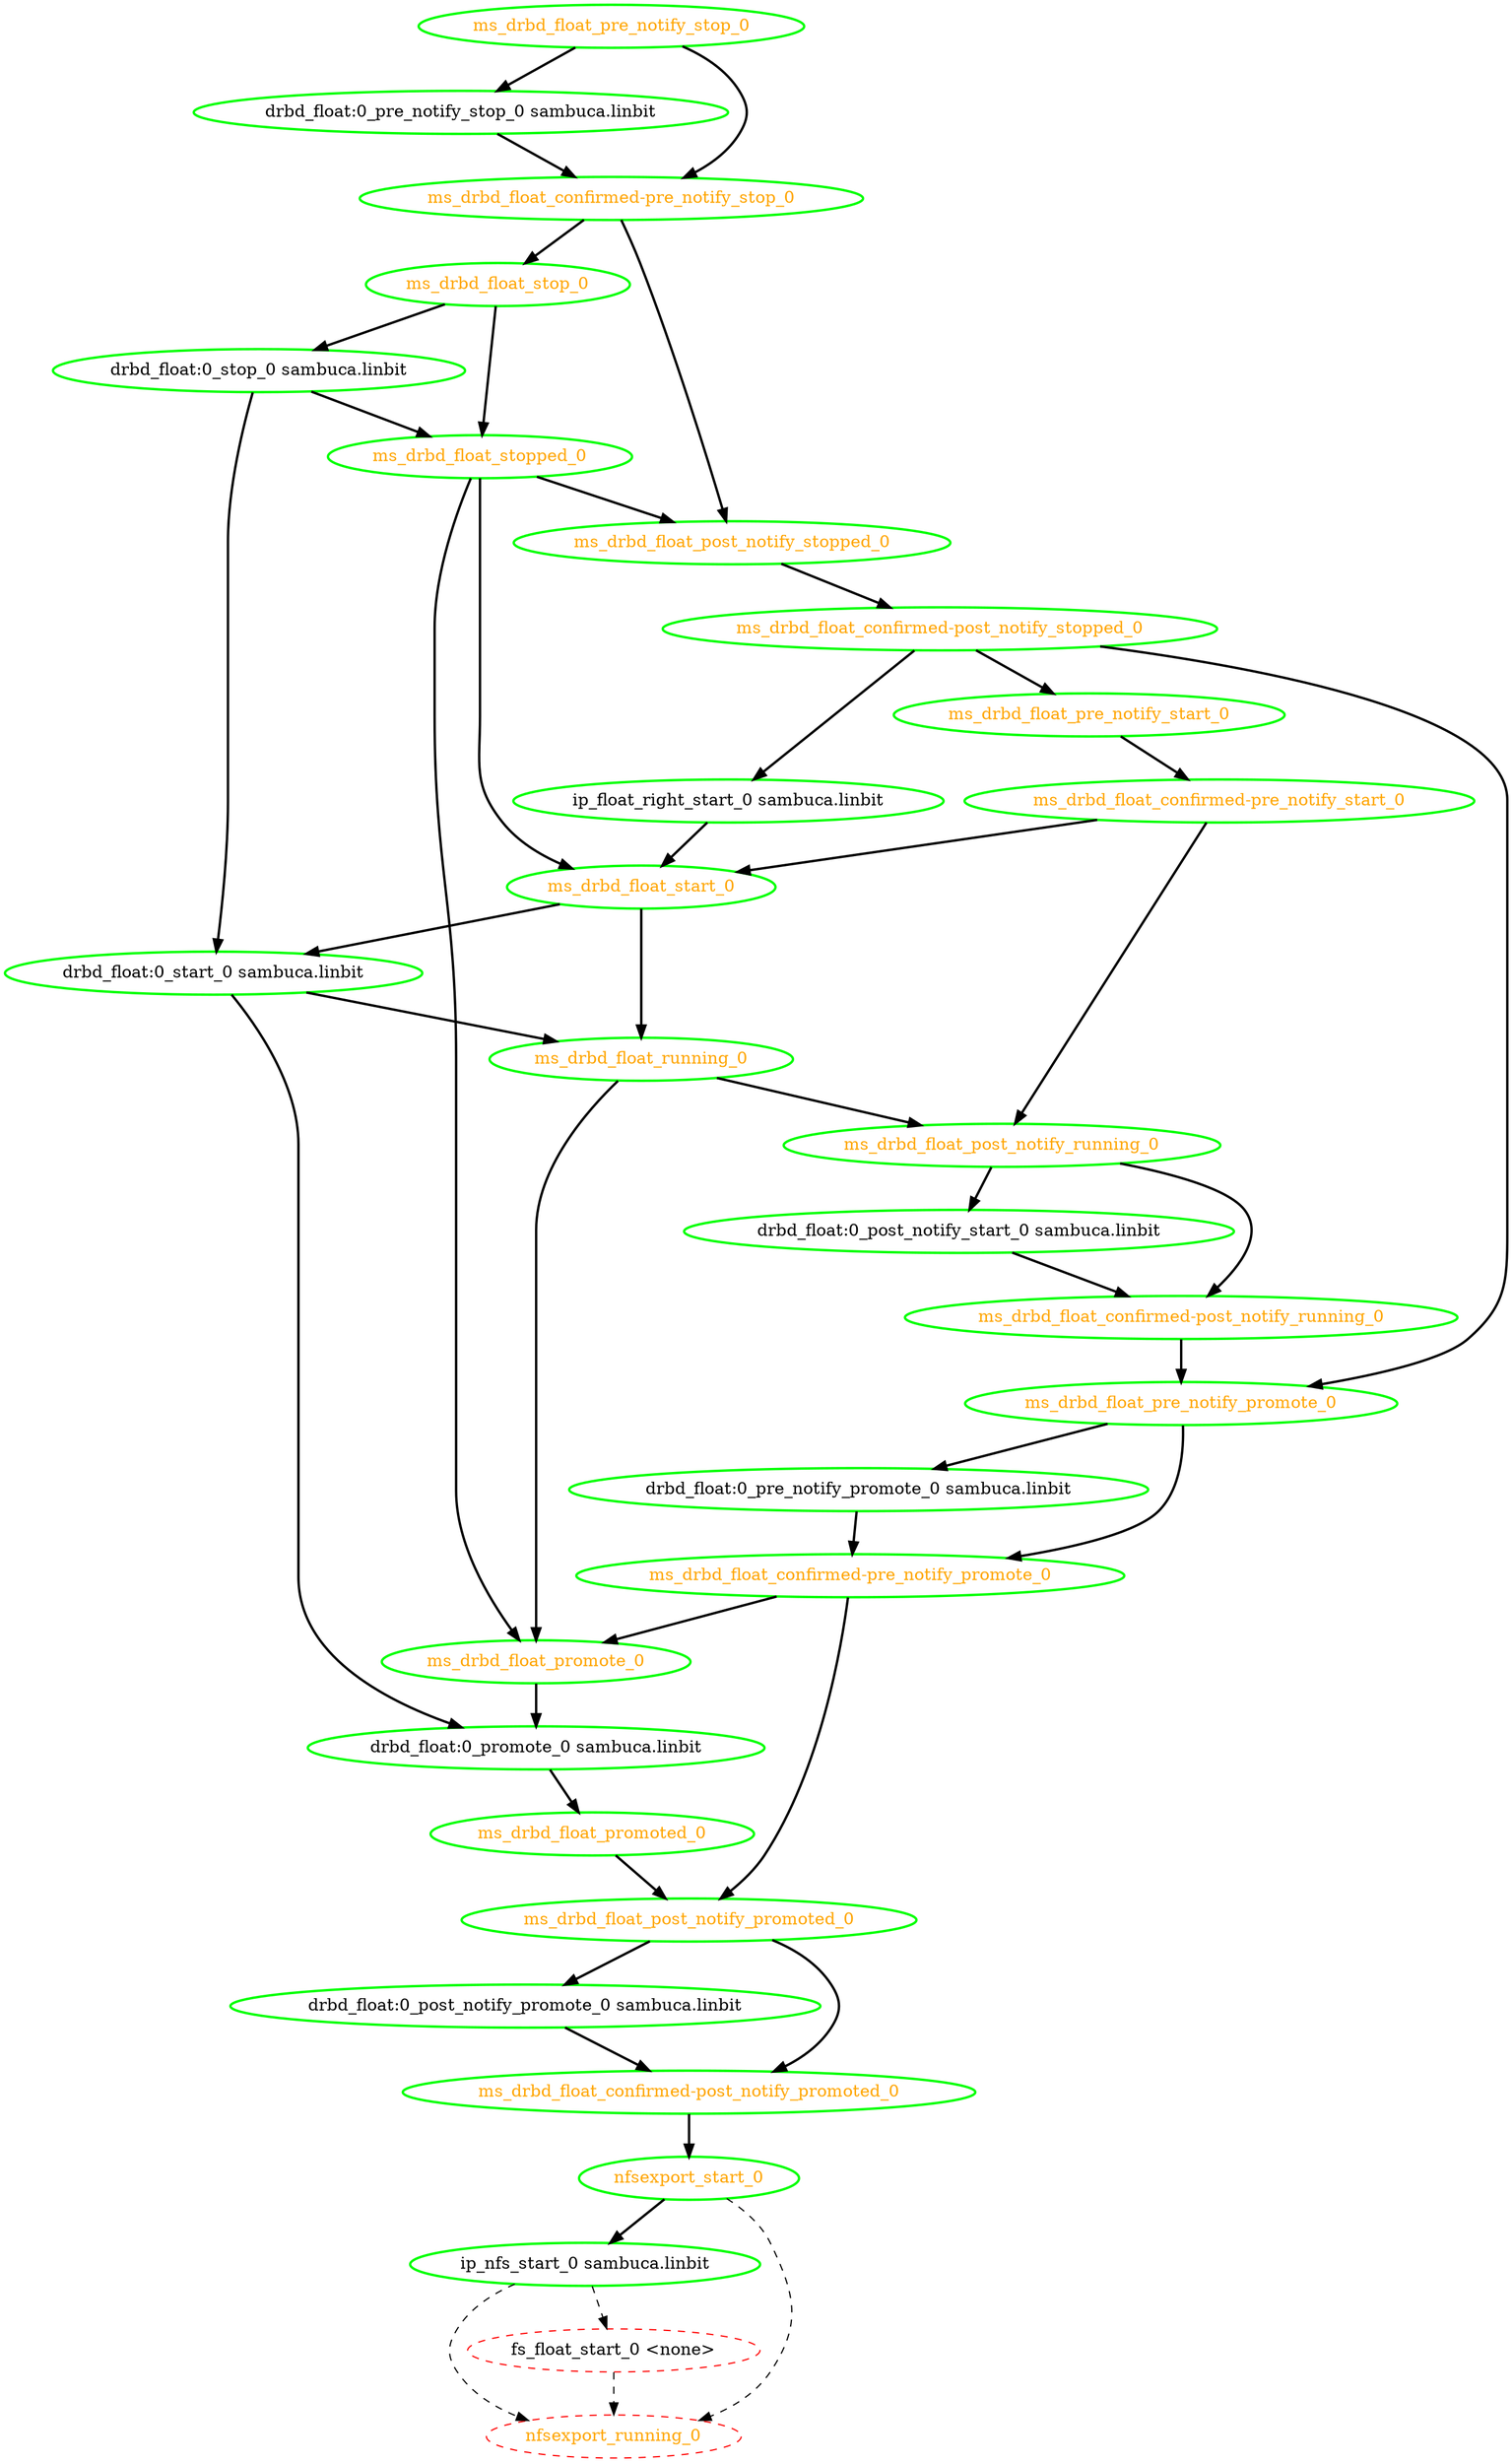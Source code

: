  digraph "g" {
"drbd_float:0_post_notify_promote_0 sambuca.linbit" -> "ms_drbd_float_confirmed-post_notify_promoted_0" [ style = bold]
"drbd_float:0_post_notify_promote_0 sambuca.linbit" [ style=bold color="green" fontcolor="black"]
"drbd_float:0_post_notify_start_0 sambuca.linbit" -> "ms_drbd_float_confirmed-post_notify_running_0" [ style = bold]
"drbd_float:0_post_notify_start_0 sambuca.linbit" [ style=bold color="green" fontcolor="black"]
"drbd_float:0_pre_notify_promote_0 sambuca.linbit" -> "ms_drbd_float_confirmed-pre_notify_promote_0" [ style = bold]
"drbd_float:0_pre_notify_promote_0 sambuca.linbit" [ style=bold color="green" fontcolor="black"]
"drbd_float:0_pre_notify_stop_0 sambuca.linbit" -> "ms_drbd_float_confirmed-pre_notify_stop_0" [ style = bold]
"drbd_float:0_pre_notify_stop_0 sambuca.linbit" [ style=bold color="green" fontcolor="black"]
"drbd_float:0_promote_0 sambuca.linbit" -> "ms_drbd_float_promoted_0" [ style = bold]
"drbd_float:0_promote_0 sambuca.linbit" [ style=bold color="green" fontcolor="black"]
"drbd_float:0_start_0 sambuca.linbit" -> "drbd_float:0_promote_0 sambuca.linbit" [ style = bold]
"drbd_float:0_start_0 sambuca.linbit" -> "ms_drbd_float_running_0" [ style = bold]
"drbd_float:0_start_0 sambuca.linbit" [ style=bold color="green" fontcolor="black"]
"drbd_float:0_stop_0 sambuca.linbit" -> "drbd_float:0_start_0 sambuca.linbit" [ style = bold]
"drbd_float:0_stop_0 sambuca.linbit" -> "ms_drbd_float_stopped_0" [ style = bold]
"drbd_float:0_stop_0 sambuca.linbit" [ style=bold color="green" fontcolor="black"]
"fs_float_start_0 <none>" -> "nfsexport_running_0" [ style = dashed]
"fs_float_start_0 <none>" [ style=dashed color="red" fontcolor="black"]
"ip_float_right_start_0 sambuca.linbit" -> "ms_drbd_float_start_0" [ style = bold]
"ip_float_right_start_0 sambuca.linbit" [ style=bold color="green" fontcolor="black"]
"ip_nfs_start_0 sambuca.linbit" -> "fs_float_start_0 <none>" [ style = dashed]
"ip_nfs_start_0 sambuca.linbit" -> "nfsexport_running_0" [ style = dashed]
"ip_nfs_start_0 sambuca.linbit" [ style=bold color="green" fontcolor="black"]
"ms_drbd_float_confirmed-post_notify_promoted_0" -> "nfsexport_start_0" [ style = bold]
"ms_drbd_float_confirmed-post_notify_promoted_0" [ style=bold color="green" fontcolor="orange"]
"ms_drbd_float_confirmed-post_notify_running_0" -> "ms_drbd_float_pre_notify_promote_0" [ style = bold]
"ms_drbd_float_confirmed-post_notify_running_0" [ style=bold color="green" fontcolor="orange"]
"ms_drbd_float_confirmed-post_notify_stopped_0" -> "ip_float_right_start_0 sambuca.linbit" [ style = bold]
"ms_drbd_float_confirmed-post_notify_stopped_0" -> "ms_drbd_float_pre_notify_promote_0" [ style = bold]
"ms_drbd_float_confirmed-post_notify_stopped_0" -> "ms_drbd_float_pre_notify_start_0" [ style = bold]
"ms_drbd_float_confirmed-post_notify_stopped_0" [ style=bold color="green" fontcolor="orange"]
"ms_drbd_float_confirmed-pre_notify_promote_0" -> "ms_drbd_float_post_notify_promoted_0" [ style = bold]
"ms_drbd_float_confirmed-pre_notify_promote_0" -> "ms_drbd_float_promote_0" [ style = bold]
"ms_drbd_float_confirmed-pre_notify_promote_0" [ style=bold color="green" fontcolor="orange"]
"ms_drbd_float_confirmed-pre_notify_start_0" -> "ms_drbd_float_post_notify_running_0" [ style = bold]
"ms_drbd_float_confirmed-pre_notify_start_0" -> "ms_drbd_float_start_0" [ style = bold]
"ms_drbd_float_confirmed-pre_notify_start_0" [ style=bold color="green" fontcolor="orange"]
"ms_drbd_float_confirmed-pre_notify_stop_0" -> "ms_drbd_float_post_notify_stopped_0" [ style = bold]
"ms_drbd_float_confirmed-pre_notify_stop_0" -> "ms_drbd_float_stop_0" [ style = bold]
"ms_drbd_float_confirmed-pre_notify_stop_0" [ style=bold color="green" fontcolor="orange"]
"ms_drbd_float_post_notify_promoted_0" -> "drbd_float:0_post_notify_promote_0 sambuca.linbit" [ style = bold]
"ms_drbd_float_post_notify_promoted_0" -> "ms_drbd_float_confirmed-post_notify_promoted_0" [ style = bold]
"ms_drbd_float_post_notify_promoted_0" [ style=bold color="green" fontcolor="orange"]
"ms_drbd_float_post_notify_running_0" -> "drbd_float:0_post_notify_start_0 sambuca.linbit" [ style = bold]
"ms_drbd_float_post_notify_running_0" -> "ms_drbd_float_confirmed-post_notify_running_0" [ style = bold]
"ms_drbd_float_post_notify_running_0" [ style=bold color="green" fontcolor="orange"]
"ms_drbd_float_post_notify_stopped_0" -> "ms_drbd_float_confirmed-post_notify_stopped_0" [ style = bold]
"ms_drbd_float_post_notify_stopped_0" [ style=bold color="green" fontcolor="orange"]
"ms_drbd_float_pre_notify_promote_0" -> "drbd_float:0_pre_notify_promote_0 sambuca.linbit" [ style = bold]
"ms_drbd_float_pre_notify_promote_0" -> "ms_drbd_float_confirmed-pre_notify_promote_0" [ style = bold]
"ms_drbd_float_pre_notify_promote_0" [ style=bold color="green" fontcolor="orange"]
"ms_drbd_float_pre_notify_start_0" -> "ms_drbd_float_confirmed-pre_notify_start_0" [ style = bold]
"ms_drbd_float_pre_notify_start_0" [ style=bold color="green" fontcolor="orange"]
"ms_drbd_float_pre_notify_stop_0" -> "drbd_float:0_pre_notify_stop_0 sambuca.linbit" [ style = bold]
"ms_drbd_float_pre_notify_stop_0" -> "ms_drbd_float_confirmed-pre_notify_stop_0" [ style = bold]
"ms_drbd_float_pre_notify_stop_0" [ style=bold color="green" fontcolor="orange"]
"ms_drbd_float_promote_0" -> "drbd_float:0_promote_0 sambuca.linbit" [ style = bold]
"ms_drbd_float_promote_0" [ style=bold color="green" fontcolor="orange"]
"ms_drbd_float_promoted_0" -> "ms_drbd_float_post_notify_promoted_0" [ style = bold]
"ms_drbd_float_promoted_0" [ style=bold color="green" fontcolor="orange"]
"ms_drbd_float_running_0" -> "ms_drbd_float_post_notify_running_0" [ style = bold]
"ms_drbd_float_running_0" -> "ms_drbd_float_promote_0" [ style = bold]
"ms_drbd_float_running_0" [ style=bold color="green" fontcolor="orange"]
"ms_drbd_float_start_0" -> "drbd_float:0_start_0 sambuca.linbit" [ style = bold]
"ms_drbd_float_start_0" -> "ms_drbd_float_running_0" [ style = bold]
"ms_drbd_float_start_0" [ style=bold color="green" fontcolor="orange"]
"ms_drbd_float_stop_0" -> "drbd_float:0_stop_0 sambuca.linbit" [ style = bold]
"ms_drbd_float_stop_0" -> "ms_drbd_float_stopped_0" [ style = bold]
"ms_drbd_float_stop_0" [ style=bold color="green" fontcolor="orange"]
"ms_drbd_float_stopped_0" -> "ms_drbd_float_post_notify_stopped_0" [ style = bold]
"ms_drbd_float_stopped_0" -> "ms_drbd_float_promote_0" [ style = bold]
"ms_drbd_float_stopped_0" -> "ms_drbd_float_start_0" [ style = bold]
"ms_drbd_float_stopped_0" [ style=bold color="green" fontcolor="orange"]
"nfsexport_running_0" [ style=dashed color="red" fontcolor="orange"]
"nfsexport_start_0" -> "ip_nfs_start_0 sambuca.linbit" [ style = bold]
"nfsexport_start_0" -> "nfsexport_running_0" [ style = dashed]
"nfsexport_start_0" [ style=bold color="green" fontcolor="orange"]
}
